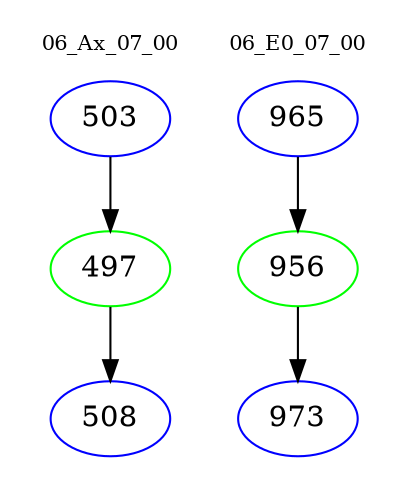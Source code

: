 digraph{
subgraph cluster_0 {
color = white
label = "06_Ax_07_00";
fontsize=10;
T0_503 [label="503", color="blue"]
T0_503 -> T0_497 [color="black"]
T0_497 [label="497", color="green"]
T0_497 -> T0_508 [color="black"]
T0_508 [label="508", color="blue"]
}
subgraph cluster_1 {
color = white
label = "06_E0_07_00";
fontsize=10;
T1_965 [label="965", color="blue"]
T1_965 -> T1_956 [color="black"]
T1_956 [label="956", color="green"]
T1_956 -> T1_973 [color="black"]
T1_973 [label="973", color="blue"]
}
}
